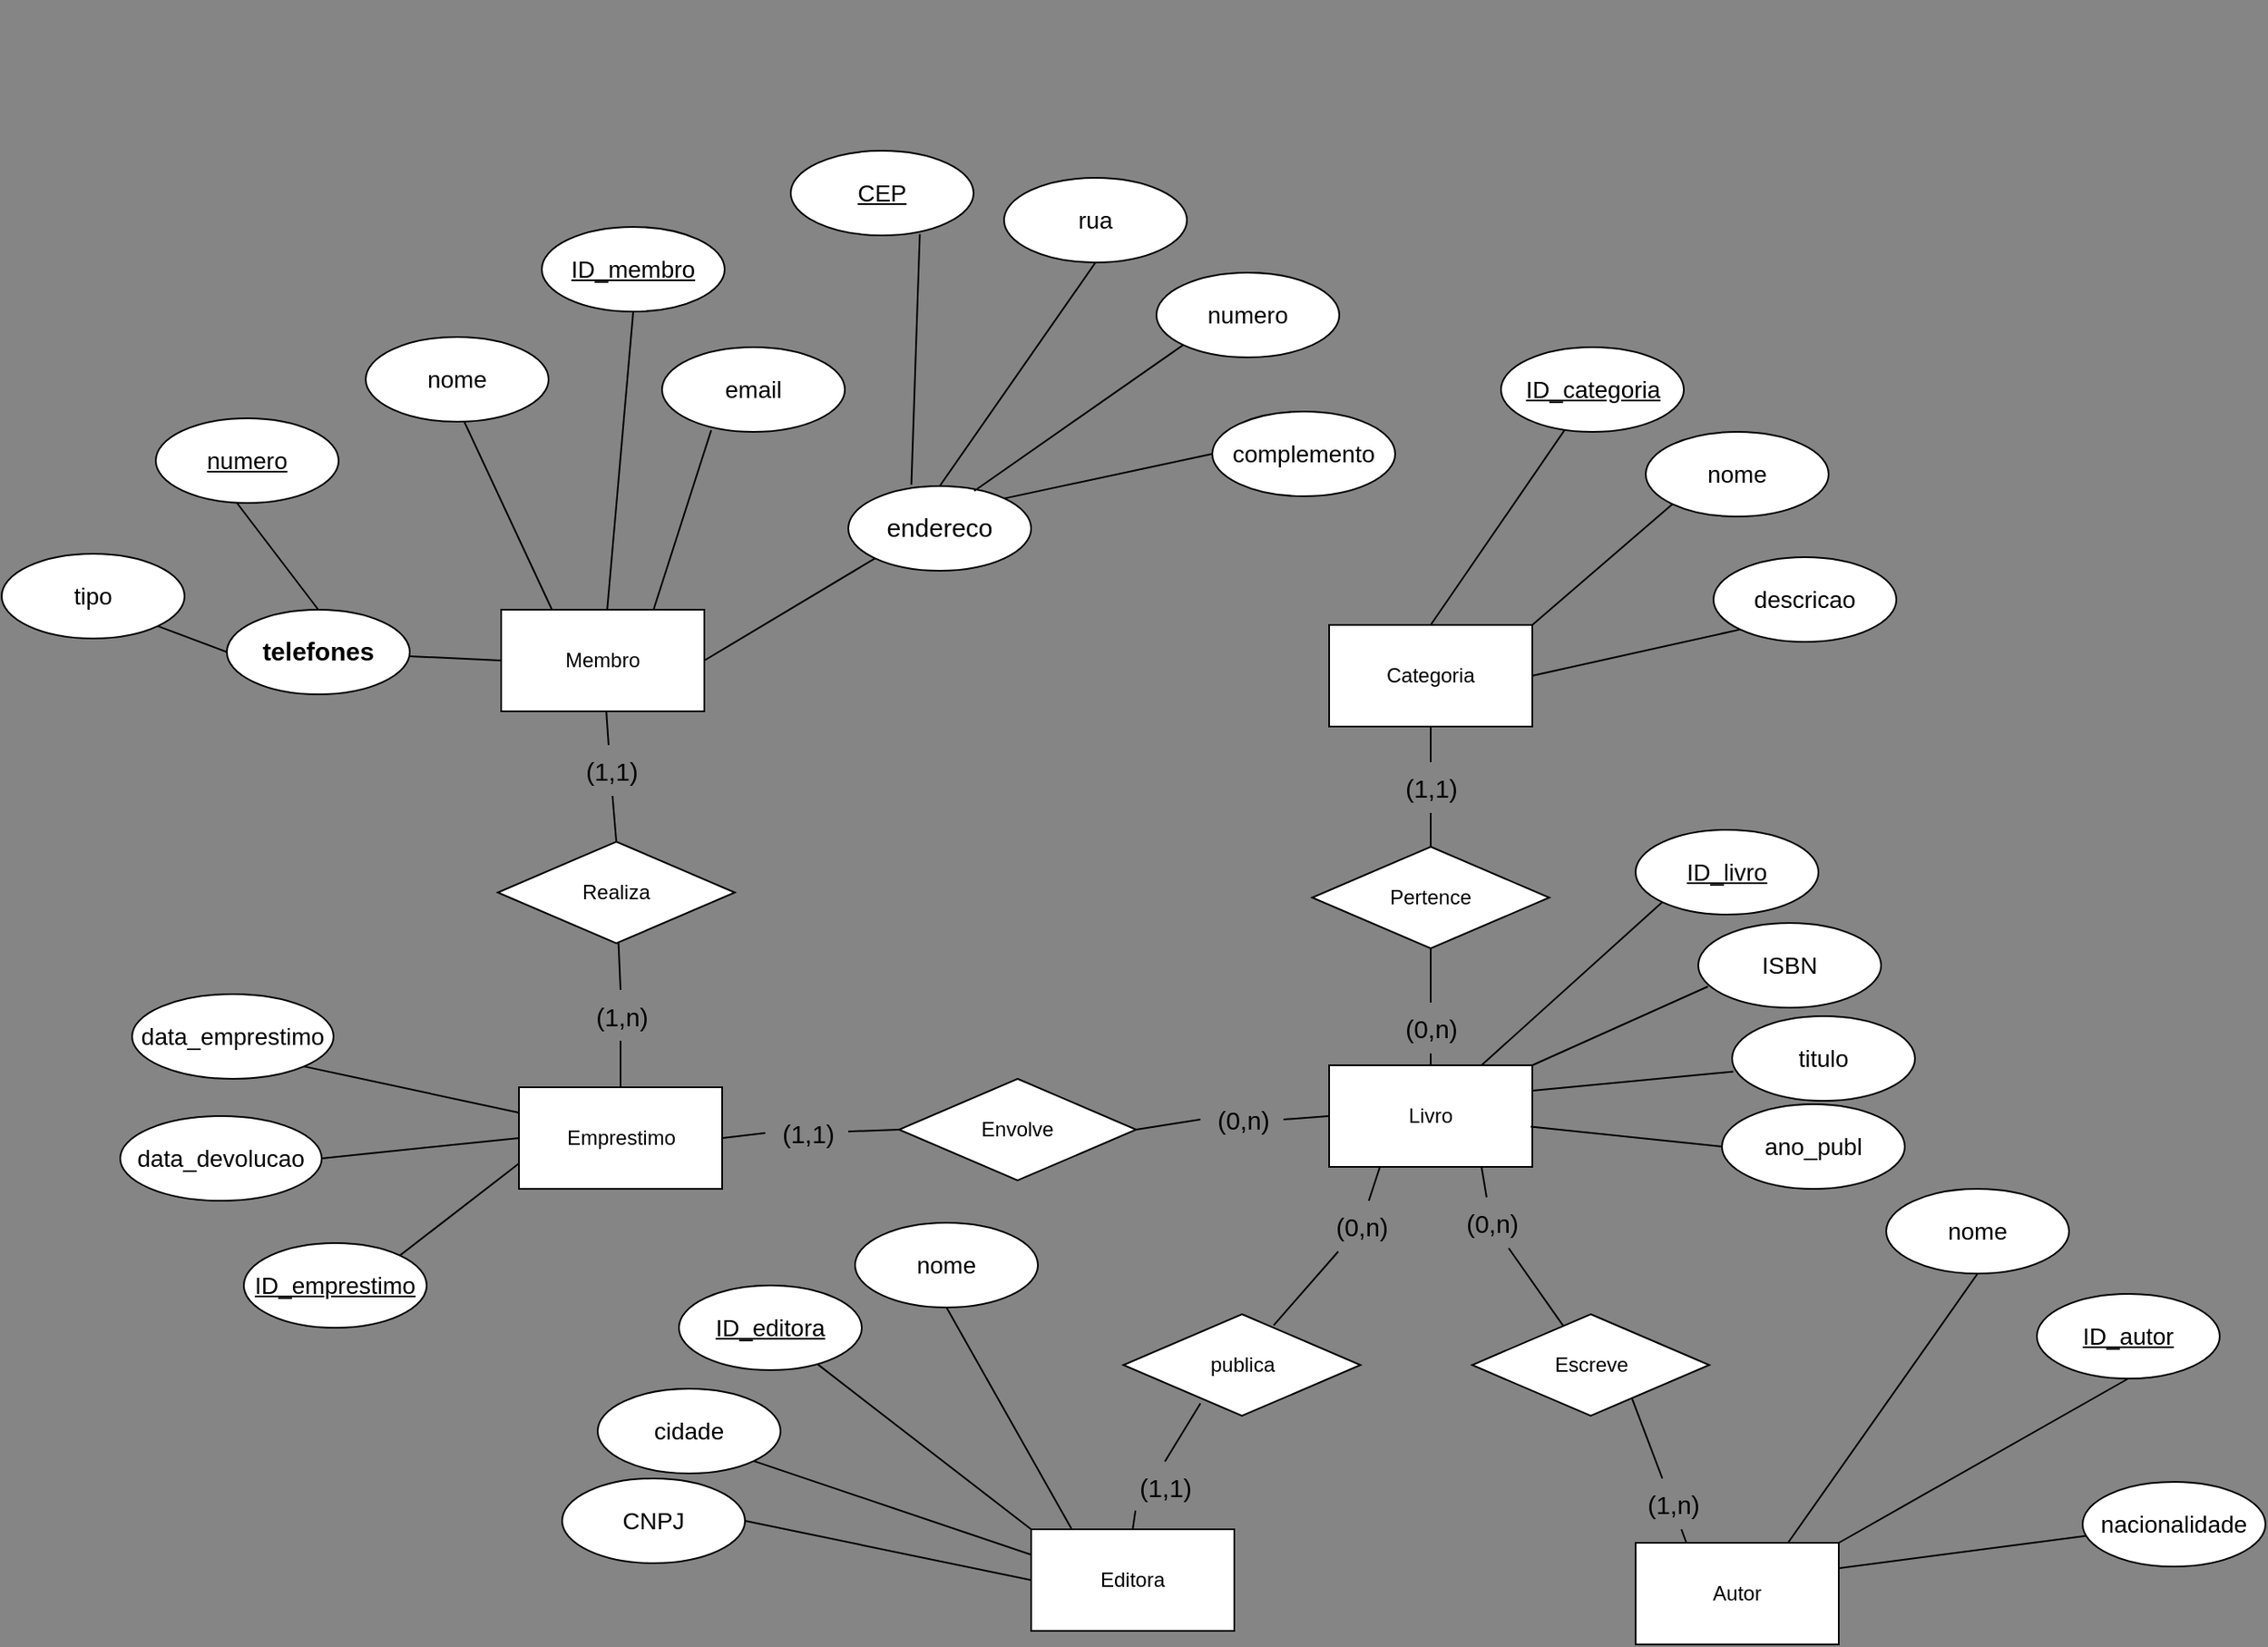 <mxfile>
    <diagram id="vdh6fKZCIgUcLzLLZjAk" name="Page-1">
        <mxGraphModel dx="2974" dy="1329" grid="0" gridSize="10" guides="1" tooltips="1" connect="1" arrows="1" fold="1" page="0" pageScale="1" pageWidth="850" pageHeight="1100" background="#858585" math="0" shadow="0">
            <root>
                <mxCell id="0"/>
                <mxCell id="1" parent="0"/>
                <mxCell id="2" value="Livro" style="rounded=0;whiteSpace=wrap;html=1;" parent="1" vertex="1">
                    <mxGeometry x="-158" y="298" width="120" height="60" as="geometry"/>
                </mxCell>
                <mxCell id="3" value="Autor" style="rounded=0;whiteSpace=wrap;html=1;" parent="1" vertex="1">
                    <mxGeometry x="23" y="580" width="120" height="60" as="geometry"/>
                </mxCell>
                <mxCell id="4" value="Emprestimo" style="rounded=0;whiteSpace=wrap;html=1;" parent="1" vertex="1">
                    <mxGeometry x="-636.5" y="311" width="120" height="60" as="geometry"/>
                </mxCell>
                <mxCell id="5" value="Membro" style="rounded=0;whiteSpace=wrap;html=1;" parent="1" vertex="1">
                    <mxGeometry x="-647" y="29" width="120" height="60" as="geometry"/>
                </mxCell>
                <mxCell id="6" value="Categoria" style="rounded=0;whiteSpace=wrap;html=1;" parent="1" vertex="1">
                    <mxGeometry x="-158" y="38" width="120" height="60" as="geometry"/>
                </mxCell>
                <mxCell id="7" value="Editora" style="rounded=0;whiteSpace=wrap;html=1;" parent="1" vertex="1">
                    <mxGeometry x="-334" y="572" width="120" height="60" as="geometry"/>
                </mxCell>
                <mxCell id="12" value="Escreve" style="rhombus;whiteSpace=wrap;html=1;" parent="1" vertex="1">
                    <mxGeometry x="-73.5" y="445" width="140" height="60" as="geometry"/>
                </mxCell>
                <mxCell id="18" value="" style="endArrow=none;html=1;startArrow=none;" parent="1" source="99" target="12" edge="1">
                    <mxGeometry width="50" height="50" relative="1" as="geometry">
                        <mxPoint x="140" y="80" as="sourcePoint"/>
                        <mxPoint x="190" y="30" as="targetPoint"/>
                    </mxGeometry>
                </mxCell>
                <mxCell id="22" value="" style="endArrow=none;html=1;entryX=0.25;entryY=0;entryDx=0;entryDy=0;startArrow=none;" parent="1" source="101" target="3" edge="1">
                    <mxGeometry width="50" height="50" relative="1" as="geometry">
                        <mxPoint x="330" y="90" as="sourcePoint"/>
                        <mxPoint x="380" y="40" as="targetPoint"/>
                    </mxGeometry>
                </mxCell>
                <mxCell id="23" value="publica" style="rhombus;whiteSpace=wrap;html=1;rotation=0;" parent="1" vertex="1">
                    <mxGeometry x="-279.5" y="445" width="140" height="60" as="geometry"/>
                </mxCell>
                <mxCell id="24" value="" style="endArrow=none;html=1;entryX=0.634;entryY=0.109;entryDx=0;entryDy=0;startArrow=none;entryPerimeter=0;" parent="1" source="105" target="23" edge="1">
                    <mxGeometry width="50" height="50" relative="1" as="geometry">
                        <mxPoint x="-133" y="400" as="sourcePoint"/>
                        <mxPoint x="200" y="50" as="targetPoint"/>
                        <Array as="points"/>
                    </mxGeometry>
                </mxCell>
                <mxCell id="25" value="" style="endArrow=none;html=1;entryX=0.325;entryY=0.877;entryDx=0;entryDy=0;exitX=0.5;exitY=0;exitDx=0;exitDy=0;startArrow=none;entryPerimeter=0;" parent="1" source="103" target="23" edge="1">
                    <mxGeometry width="50" height="50" relative="1" as="geometry">
                        <mxPoint x="250" y="260" as="sourcePoint"/>
                        <mxPoint x="300" y="210" as="targetPoint"/>
                    </mxGeometry>
                </mxCell>
                <mxCell id="26" value="Envolve" style="rhombus;whiteSpace=wrap;html=1;" parent="1" vertex="1">
                    <mxGeometry x="-412" y="306" width="140" height="60" as="geometry"/>
                </mxCell>
                <mxCell id="28" value="" style="endArrow=none;html=1;exitX=0;exitY=0.5;exitDx=0;exitDy=0;startArrow=none;entryX=1;entryY=0.5;entryDx=0;entryDy=0;" parent="1" source="82" edge="1" target="4">
                    <mxGeometry width="50" height="50" relative="1" as="geometry">
                        <mxPoint x="-310" y="320" as="sourcePoint"/>
                        <mxPoint x="-460" y="330" as="targetPoint"/>
                        <Array as="points"/>
                    </mxGeometry>
                </mxCell>
                <mxCell id="30" value="Pertence" style="rhombus;whiteSpace=wrap;html=1;rotation=0;" parent="1" vertex="1">
                    <mxGeometry x="-168" y="169" width="140" height="60" as="geometry"/>
                </mxCell>
                <mxCell id="32" value="" style="endArrow=none;html=1;exitX=0;exitY=0.5;exitDx=0;exitDy=0;entryX=1;entryY=0.5;entryDx=0;entryDy=0;startArrow=none;" parent="1" source="80" target="26" edge="1">
                    <mxGeometry width="50" height="50" relative="1" as="geometry">
                        <mxPoint x="490" y="410" as="sourcePoint"/>
                        <mxPoint x="540" y="360" as="targetPoint"/>
                    </mxGeometry>
                </mxCell>
                <mxCell id="35" value="" style="endArrow=none;html=1;exitX=0.5;exitY=0;exitDx=0;exitDy=0;entryX=0.5;entryY=1;entryDx=0;entryDy=0;startArrow=none;" parent="1" source="109" target="30" edge="1">
                    <mxGeometry width="50" height="50" relative="1" as="geometry">
                        <mxPoint x="490" y="410" as="sourcePoint"/>
                        <mxPoint x="540" y="360" as="targetPoint"/>
                    </mxGeometry>
                </mxCell>
                <mxCell id="36" value="" style="endArrow=none;html=1;exitX=0.5;exitY=0;exitDx=0;exitDy=0;entryX=0.5;entryY=1;entryDx=0;entryDy=0;startArrow=none;" parent="1" source="107" target="6" edge="1">
                    <mxGeometry width="50" height="50" relative="1" as="geometry">
                        <mxPoint x="490" y="410" as="sourcePoint"/>
                        <mxPoint x="540" y="360" as="targetPoint"/>
                    </mxGeometry>
                </mxCell>
                <mxCell id="37" value="Realiza" style="rhombus;whiteSpace=wrap;html=1;" parent="1" vertex="1">
                    <mxGeometry x="-649" y="166" width="140" height="60" as="geometry"/>
                </mxCell>
                <mxCell id="39" value="" style="endArrow=none;html=1;startArrow=none;entryX=0.5;entryY=0;entryDx=0;entryDy=0;" parent="1" source="73" target="37" edge="1">
                    <mxGeometry width="50" height="50" relative="1" as="geometry">
                        <mxPoint x="-520" y="100" as="sourcePoint"/>
                        <mxPoint x="-520" y="120.711" as="targetPoint"/>
                    </mxGeometry>
                </mxCell>
                <mxCell id="40" value="" style="endArrow=none;html=1;entryX=0.5;entryY=0;entryDx=0;entryDy=0;startArrow=none;" parent="1" source="75" target="4" edge="1">
                    <mxGeometry width="50" height="50" relative="1" as="geometry">
                        <mxPoint x="-520" y="230" as="sourcePoint"/>
                        <mxPoint x="-520" y="250.711" as="targetPoint"/>
                    </mxGeometry>
                </mxCell>
                <mxCell id="62" value="&lt;p style=&quot;line-height: 50%;&quot;&gt;&lt;br&gt;&lt;/p&gt;&lt;p style=&quot;line-height: 50%;&quot;&gt;&lt;br&gt;&lt;/p&gt;&lt;p style=&quot;line-height: 50%;&quot;&gt;&lt;br&gt;&lt;/p&gt;&lt;p style=&quot;line-height: 50%;&quot;&gt;&lt;br&gt;&lt;/p&gt;" style="text;html=1;align=left;verticalAlign=middle;resizable=0;points=[];autosize=1;strokeColor=none;fillColor=none;" parent="1" vertex="1">
                    <mxGeometry x="-533" y="-331" width="18" height="96" as="geometry"/>
                </mxCell>
                <mxCell id="74" value="" style="endArrow=none;html=1;" parent="1" source="5" target="73" edge="1">
                    <mxGeometry width="50" height="50" relative="1" as="geometry">
                        <mxPoint x="-520" y="50" as="sourcePoint"/>
                        <mxPoint x="-520" y="120.711" as="targetPoint"/>
                    </mxGeometry>
                </mxCell>
                <mxCell id="73" value="(1,1)" style="text;html=1;align=center;verticalAlign=middle;resizable=0;points=[];autosize=1;strokeColor=none;fillColor=none;fontSize=15;" parent="1" vertex="1">
                    <mxGeometry x="-607" y="109" width="49" height="30" as="geometry"/>
                </mxCell>
                <mxCell id="76" value="" style="endArrow=none;html=1;entryX=0.5;entryY=0;entryDx=0;entryDy=0;" parent="1" source="37" target="75" edge="1">
                    <mxGeometry width="50" height="50" relative="1" as="geometry">
                        <mxPoint x="-520" y="180" as="sourcePoint"/>
                        <mxPoint x="-520" y="300" as="targetPoint"/>
                    </mxGeometry>
                </mxCell>
                <mxCell id="75" value="(1,n)" style="text;html=1;align=center;verticalAlign=middle;resizable=0;points=[];autosize=1;strokeColor=none;fillColor=none;fontSize=15;" parent="1" vertex="1">
                    <mxGeometry x="-601" y="253.5" width="49" height="30" as="geometry"/>
                </mxCell>
                <mxCell id="81" value="" style="endArrow=none;html=1;exitX=0;exitY=0.5;exitDx=0;exitDy=0;entryX=1;entryY=0.5;entryDx=0;entryDy=0;" parent="1" source="2" target="80" edge="1">
                    <mxGeometry width="50" height="50" relative="1" as="geometry">
                        <mxPoint x="-154" y="330" as="sourcePoint"/>
                        <mxPoint x="-242" y="330" as="targetPoint"/>
                    </mxGeometry>
                </mxCell>
                <mxCell id="80" value="(0,n)" style="text;html=1;align=center;verticalAlign=middle;resizable=0;points=[];autosize=1;strokeColor=none;fillColor=none;fontSize=15;" parent="1" vertex="1">
                    <mxGeometry x="-234" y="315" width="49" height="30" as="geometry"/>
                </mxCell>
                <mxCell id="83" value="" style="endArrow=none;html=1;exitX=0;exitY=0.5;exitDx=0;exitDy=0;" parent="1" source="26" target="82" edge="1">
                    <mxGeometry width="50" height="50" relative="1" as="geometry">
                        <mxPoint x="-382" y="330" as="sourcePoint"/>
                        <mxPoint x="-460" y="330" as="targetPoint"/>
                        <Array as="points"/>
                    </mxGeometry>
                </mxCell>
                <mxCell id="82" value="(1,1)" style="text;html=1;align=center;verticalAlign=middle;resizable=0;points=[];autosize=1;strokeColor=none;fillColor=none;fontSize=15;" parent="1" vertex="1">
                    <mxGeometry x="-491" y="323" width="49" height="30" as="geometry"/>
                </mxCell>
                <mxCell id="100" value="" style="endArrow=none;html=1;exitX=0.75;exitY=1;exitDx=0;exitDy=0;" parent="1" source="2" target="99" edge="1">
                    <mxGeometry width="50" height="50" relative="1" as="geometry">
                        <mxPoint x="-34" y="330" as="sourcePoint"/>
                        <mxPoint x="51" y="330" as="targetPoint"/>
                    </mxGeometry>
                </mxCell>
                <mxCell id="99" value="(0,n)" style="text;html=1;align=center;verticalAlign=middle;resizable=0;points=[];autosize=1;strokeColor=none;fillColor=none;fontSize=15;" parent="1" vertex="1">
                    <mxGeometry x="-87" y="376" width="49" height="30" as="geometry"/>
                </mxCell>
                <mxCell id="102" value="" style="endArrow=none;html=1;exitX=0.675;exitY=0.834;exitDx=0;exitDy=0;exitPerimeter=0;" parent="1" source="12" target="101" edge="1">
                    <mxGeometry width="50" height="50" relative="1" as="geometry">
                        <mxPoint x="187" y="328" as="sourcePoint"/>
                        <mxPoint x="276" y="330" as="targetPoint"/>
                    </mxGeometry>
                </mxCell>
                <mxCell id="101" value="(1,n)" style="text;html=1;align=center;verticalAlign=middle;resizable=0;points=[];autosize=1;strokeColor=none;fillColor=none;fontSize=15;" parent="1" vertex="1">
                    <mxGeometry x="20" y="542" width="49" height="30" as="geometry"/>
                </mxCell>
                <mxCell id="104" value="" style="endArrow=none;html=1;entryX=0.145;entryY=0.966;entryDx=0;entryDy=0;exitX=0.5;exitY=0;exitDx=0;exitDy=0;entryPerimeter=0;" parent="1" source="7" target="103" edge="1">
                    <mxGeometry width="50" height="50" relative="1" as="geometry">
                        <mxPoint x="-98" y="559" as="sourcePoint"/>
                        <mxPoint x="-98" y="482" as="targetPoint"/>
                    </mxGeometry>
                </mxCell>
                <mxCell id="103" value="(1,1)" style="text;html=1;align=center;verticalAlign=middle;resizable=0;points=[];autosize=1;strokeColor=none;fillColor=none;fontSize=15;" parent="1" vertex="1">
                    <mxGeometry x="-279.5" y="532" width="49" height="30" as="geometry"/>
                </mxCell>
                <mxCell id="106" value="" style="endArrow=none;html=1;exitX=0.25;exitY=1;exitDx=0;exitDy=0;" parent="1" source="2" target="105" edge="1">
                    <mxGeometry width="50" height="50" relative="1" as="geometry">
                        <mxPoint x="-98" y="358" as="sourcePoint"/>
                        <mxPoint x="-98" y="422" as="targetPoint"/>
                        <Array as="points"/>
                    </mxGeometry>
                </mxCell>
                <mxCell id="105" value="(0,n)" style="text;html=1;align=center;verticalAlign=middle;resizable=0;points=[];autosize=1;strokeColor=none;fillColor=none;fontSize=15;" parent="1" vertex="1">
                    <mxGeometry x="-164" y="378" width="49" height="30" as="geometry"/>
                </mxCell>
                <mxCell id="108" value="" style="endArrow=none;html=1;exitX=0.5;exitY=0;exitDx=0;exitDy=0;entryX=0.5;entryY=1;entryDx=0;entryDy=0;" parent="1" source="30" target="107" edge="1">
                    <mxGeometry width="50" height="50" relative="1" as="geometry">
                        <mxPoint x="-98" y="169" as="sourcePoint"/>
                        <mxPoint x="-98" y="98" as="targetPoint"/>
                    </mxGeometry>
                </mxCell>
                <mxCell id="107" value="(1,1)" style="text;html=1;align=center;verticalAlign=middle;resizable=0;points=[];autosize=1;strokeColor=none;fillColor=none;fontSize=15;" parent="1" vertex="1">
                    <mxGeometry x="-122.5" y="119" width="49" height="30" as="geometry"/>
                </mxCell>
                <mxCell id="110" value="" style="endArrow=none;html=1;exitX=0.5;exitY=0;exitDx=0;exitDy=0;entryX=0.5;entryY=1;entryDx=0;entryDy=0;" parent="1" source="2" target="109" edge="1">
                    <mxGeometry width="50" height="50" relative="1" as="geometry">
                        <mxPoint x="-98" y="298" as="sourcePoint"/>
                        <mxPoint x="-98" y="229" as="targetPoint"/>
                    </mxGeometry>
                </mxCell>
                <mxCell id="109" value="(0,n)" style="text;html=1;align=center;verticalAlign=middle;resizable=0;points=[];autosize=1;strokeColor=none;fillColor=none;fontSize=15;" parent="1" vertex="1">
                    <mxGeometry x="-122.5" y="261" width="49" height="30" as="geometry"/>
                </mxCell>
                <mxCell id="111" value="&lt;p style=&quot;text-align: left; line-height: 6px;&quot;&gt;&lt;u style=&quot;font-size: 14px;&quot;&gt;ID_membro&lt;/u&gt;&lt;/p&gt;" style="ellipse;whiteSpace=wrap;html=1;" vertex="1" parent="1">
                    <mxGeometry x="-623" y="-197" width="108" height="50" as="geometry"/>
                </mxCell>
                <mxCell id="113" value="" style="endArrow=none;html=1;entryX=0.5;entryY=1;entryDx=0;entryDy=0;" edge="1" parent="1" source="5" target="111">
                    <mxGeometry width="50" height="50" relative="1" as="geometry">
                        <mxPoint x="-520" y="-7.711" as="sourcePoint"/>
                        <mxPoint x="-522" y="-146" as="targetPoint"/>
                    </mxGeometry>
                </mxCell>
                <mxCell id="114" value="" style="endArrow=none;html=1;exitX=0.25;exitY=0;exitDx=0;exitDy=0;" edge="1" parent="1" source="5">
                    <mxGeometry width="50" height="50" relative="1" as="geometry">
                        <mxPoint x="-551" y="59" as="sourcePoint"/>
                        <mxPoint x="-673" y="-91" as="targetPoint"/>
                    </mxGeometry>
                </mxCell>
                <mxCell id="115" value="&lt;p style=&quot;text-align: left; line-height: 6px;&quot;&gt;&lt;span style=&quot;font-size: 14px;&quot;&gt;nome&lt;/span&gt;&lt;br&gt;&lt;/p&gt;" style="ellipse;whiteSpace=wrap;html=1;" vertex="1" parent="1">
                    <mxGeometry x="-727" y="-132" width="108" height="50" as="geometry"/>
                </mxCell>
                <mxCell id="116" value="&lt;p style=&quot;text-align: left; line-height: 6px;&quot;&gt;&lt;span style=&quot;font-size: 14px;&quot;&gt;email&lt;/span&gt;&lt;br&gt;&lt;/p&gt;" style="ellipse;whiteSpace=wrap;html=1;" vertex="1" parent="1">
                    <mxGeometry x="-552" y="-126" width="108" height="50" as="geometry"/>
                </mxCell>
                <mxCell id="117" value="" style="endArrow=none;html=1;exitX=0.75;exitY=0;exitDx=0;exitDy=0;entryX=0.269;entryY=0.98;entryDx=0;entryDy=0;entryPerimeter=0;" edge="1" parent="1" source="5" target="116">
                    <mxGeometry width="50" height="50" relative="1" as="geometry">
                        <mxPoint x="-488" y="-11" as="sourcePoint"/>
                        <mxPoint x="-501" y="-47" as="targetPoint"/>
                    </mxGeometry>
                </mxCell>
                <mxCell id="118" value="" style="endArrow=none;html=1;entryX=0;entryY=1;entryDx=0;entryDy=0;exitX=1;exitY=0.5;exitDx=0;exitDy=0;" edge="1" parent="1" source="5" target="119">
                    <mxGeometry width="50" height="50" relative="1" as="geometry">
                        <mxPoint x="-460" y="34" as="sourcePoint"/>
                        <mxPoint x="-340" y="-43" as="targetPoint"/>
                    </mxGeometry>
                </mxCell>
                <mxCell id="119" value="&lt;p style=&quot;text-align: left; line-height: 6px;&quot;&gt;&lt;span style=&quot;background-color: initial;&quot;&gt;&lt;font style=&quot;font-size: 15px;&quot;&gt;endereco&lt;/font&gt;&lt;/span&gt;&lt;br&gt;&lt;/p&gt;" style="ellipse;whiteSpace=wrap;html=1;" vertex="1" parent="1">
                    <mxGeometry x="-442" y="-44" width="108" height="50" as="geometry"/>
                </mxCell>
                <mxCell id="120" value="" style="endArrow=none;html=1;entryX=0;entryY=0.5;entryDx=0;entryDy=0;" edge="1" parent="1" source="121" target="5">
                    <mxGeometry width="50" height="50" relative="1" as="geometry">
                        <mxPoint x="-735" y="71" as="sourcePoint"/>
                        <mxPoint x="-685" y="21" as="targetPoint"/>
                    </mxGeometry>
                </mxCell>
                <mxCell id="121" value="&lt;p style=&quot;text-align: left; line-height: 6px;&quot;&gt;&lt;b style=&quot;background-color: initial;&quot;&gt;&lt;font style=&quot;font-size: 15px;&quot;&gt;telefones&lt;/font&gt;&lt;/b&gt;&lt;br&gt;&lt;/p&gt;" style="ellipse;whiteSpace=wrap;html=1;" vertex="1" parent="1">
                    <mxGeometry x="-809" y="29" width="108" height="50" as="geometry"/>
                </mxCell>
                <mxCell id="123" value="" style="endArrow=none;html=1;exitX=0.345;exitY=-0.015;exitDx=0;exitDy=0;entryX=0.706;entryY=0.985;entryDx=0;entryDy=0;entryPerimeter=0;exitPerimeter=0;" edge="1" parent="1" source="119" target="124">
                    <mxGeometry width="50" height="50" relative="1" as="geometry">
                        <mxPoint x="-308" y="18" as="sourcePoint"/>
                        <mxPoint x="-391" y="-109" as="targetPoint"/>
                    </mxGeometry>
                </mxCell>
                <mxCell id="124" value="&lt;p style=&quot;text-align: left; line-height: 6px;&quot;&gt;&lt;u style=&quot;font-size: 14px;&quot;&gt;CEP&lt;/u&gt;&lt;/p&gt;" style="ellipse;whiteSpace=wrap;html=1;" vertex="1" parent="1">
                    <mxGeometry x="-476" y="-242" width="108" height="50" as="geometry"/>
                </mxCell>
                <mxCell id="125" value="" style="endArrow=none;html=1;entryX=0.5;entryY=1;entryDx=0;entryDy=0;exitX=0.5;exitY=0;exitDx=0;exitDy=0;" edge="1" parent="1" source="119" target="126">
                    <mxGeometry width="50" height="50" relative="1" as="geometry">
                        <mxPoint x="-299" y="-47" as="sourcePoint"/>
                        <mxPoint x="-297" y="-111" as="targetPoint"/>
                    </mxGeometry>
                </mxCell>
                <mxCell id="126" value="&lt;p style=&quot;text-align: left; line-height: 6px;&quot;&gt;&lt;span style=&quot;font-size: 14px;&quot;&gt;rua&lt;/span&gt;&lt;/p&gt;" style="ellipse;whiteSpace=wrap;html=1;" vertex="1" parent="1">
                    <mxGeometry x="-350" y="-226" width="108" height="50" as="geometry"/>
                </mxCell>
                <mxCell id="127" value="" style="endArrow=none;html=1;exitX=0.689;exitY=0.057;exitDx=0;exitDy=0;exitPerimeter=0;entryX=0;entryY=1;entryDx=0;entryDy=0;" edge="1" parent="1" source="119" target="128">
                    <mxGeometry width="50" height="50" relative="1" as="geometry">
                        <mxPoint x="-248" y="-11" as="sourcePoint"/>
                        <mxPoint x="-209" y="-85" as="targetPoint"/>
                    </mxGeometry>
                </mxCell>
                <mxCell id="128" value="&lt;p style=&quot;text-align: left; line-height: 6px;&quot;&gt;&lt;span style=&quot;font-size: 14px;&quot;&gt;numero&lt;/span&gt;&lt;/p&gt;" style="ellipse;whiteSpace=wrap;html=1;" vertex="1" parent="1">
                    <mxGeometry x="-260" y="-170" width="108" height="50" as="geometry"/>
                </mxCell>
                <mxCell id="129" value="" style="endArrow=none;html=1;exitX=1;exitY=0;exitDx=0;exitDy=0;entryX=0;entryY=0.5;entryDx=0;entryDy=0;" edge="1" parent="1" source="119" target="130">
                    <mxGeometry width="50" height="50" relative="1" as="geometry">
                        <mxPoint x="-239" y="7" as="sourcePoint"/>
                        <mxPoint x="-207" y="-22" as="targetPoint"/>
                    </mxGeometry>
                </mxCell>
                <mxCell id="130" value="&lt;p style=&quot;text-align: left; line-height: 6px;&quot;&gt;&lt;span style=&quot;font-size: 14px;&quot;&gt;complemento&lt;/span&gt;&lt;/p&gt;" style="ellipse;whiteSpace=wrap;html=1;" vertex="1" parent="1">
                    <mxGeometry x="-227" y="-88" width="108" height="50" as="geometry"/>
                </mxCell>
                <mxCell id="131" value="" style="endArrow=none;html=1;exitX=0.5;exitY=0;exitDx=0;exitDy=0;entryX=0.444;entryY=1;entryDx=0;entryDy=0;entryPerimeter=0;" edge="1" parent="1" source="121" target="132">
                    <mxGeometry width="50" height="50" relative="1" as="geometry">
                        <mxPoint x="-747" y="14" as="sourcePoint"/>
                        <mxPoint x="-717" y="-39" as="targetPoint"/>
                    </mxGeometry>
                </mxCell>
                <mxCell id="132" value="&lt;p style=&quot;text-align: left; line-height: 6px;&quot;&gt;&lt;span style=&quot;font-size: 14px;&quot;&gt;&lt;u&gt;numero&lt;/u&gt;&lt;/span&gt;&lt;br&gt;&lt;/p&gt;" style="ellipse;whiteSpace=wrap;html=1;" vertex="1" parent="1">
                    <mxGeometry x="-851" y="-84" width="108" height="50" as="geometry"/>
                </mxCell>
                <mxCell id="133" value="" style="endArrow=none;html=1;entryX=0;entryY=0.5;entryDx=0;entryDy=0;exitX=1;exitY=1;exitDx=0;exitDy=0;" edge="1" parent="1" source="134" target="121">
                    <mxGeometry width="50" height="50" relative="1" as="geometry">
                        <mxPoint x="-815" y="71" as="sourcePoint"/>
                        <mxPoint x="-765" y="21" as="targetPoint"/>
                    </mxGeometry>
                </mxCell>
                <mxCell id="134" value="&lt;p style=&quot;text-align: left; line-height: 6px;&quot;&gt;&lt;span style=&quot;font-size: 14px;&quot;&gt;tipo&lt;/span&gt;&lt;br&gt;&lt;/p&gt;" style="ellipse;whiteSpace=wrap;html=1;" vertex="1" parent="1">
                    <mxGeometry x="-942" y="-4" width="108" height="50" as="geometry"/>
                </mxCell>
                <mxCell id="135" value="" style="endArrow=none;html=1;exitX=0.5;exitY=0;exitDx=0;exitDy=0;" edge="1" parent="1" source="6" target="137">
                    <mxGeometry width="50" height="50" relative="1" as="geometry">
                        <mxPoint x="-50" y="8" as="sourcePoint"/>
                        <mxPoint y="-42" as="targetPoint"/>
                    </mxGeometry>
                </mxCell>
                <mxCell id="136" value="" style="endArrow=none;html=1;exitX=1;exitY=0;exitDx=0;exitDy=0;entryX=0;entryY=1;entryDx=0;entryDy=0;" edge="1" parent="1" source="6" target="138">
                    <mxGeometry width="50" height="50" relative="1" as="geometry">
                        <mxPoint x="28" y="72" as="sourcePoint"/>
                        <mxPoint x="78" y="22" as="targetPoint"/>
                    </mxGeometry>
                </mxCell>
                <mxCell id="137" value="&lt;p style=&quot;text-align: left; line-height: 6px;&quot;&gt;&lt;span style=&quot;font-size: 14px;&quot;&gt;&lt;u&gt;ID_categoria&lt;/u&gt;&lt;/span&gt;&lt;/p&gt;" style="ellipse;whiteSpace=wrap;html=1;" vertex="1" parent="1">
                    <mxGeometry x="-56.5" y="-126" width="108" height="50" as="geometry"/>
                </mxCell>
                <mxCell id="138" value="&lt;p style=&quot;text-align: left; line-height: 6px;&quot;&gt;&lt;span style=&quot;font-size: 14px;&quot;&gt;nome&lt;/span&gt;&lt;/p&gt;" style="ellipse;whiteSpace=wrap;html=1;" vertex="1" parent="1">
                    <mxGeometry x="29" y="-76" width="108" height="50" as="geometry"/>
                </mxCell>
                <mxCell id="139" value="" style="endArrow=none;html=1;exitX=1;exitY=0.5;exitDx=0;exitDy=0;entryX=0;entryY=1;entryDx=0;entryDy=0;" edge="1" parent="1" source="6" target="140">
                    <mxGeometry width="50" height="50" relative="1" as="geometry">
                        <mxPoint x="-14" y="77" as="sourcePoint"/>
                        <mxPoint x="58" y="39" as="targetPoint"/>
                    </mxGeometry>
                </mxCell>
                <mxCell id="140" value="&lt;p style=&quot;text-align: left; line-height: 6px;&quot;&gt;&lt;span style=&quot;font-size: 14px;&quot;&gt;descricao&lt;/span&gt;&lt;/p&gt;" style="ellipse;whiteSpace=wrap;html=1;" vertex="1" parent="1">
                    <mxGeometry x="69" y="-2" width="108" height="50" as="geometry"/>
                </mxCell>
                <mxCell id="141" value="" style="endArrow=none;html=1;exitX=0.75;exitY=0;exitDx=0;exitDy=0;entryX=0.5;entryY=1;entryDx=0;entryDy=0;" edge="1" parent="1" source="3" target="144">
                    <mxGeometry width="50" height="50" relative="1" as="geometry">
                        <mxPoint x="304" y="276" as="sourcePoint"/>
                        <mxPoint x="280" y="200" as="targetPoint"/>
                    </mxGeometry>
                </mxCell>
                <mxCell id="142" value="" style="endArrow=none;html=1;exitX=1;exitY=0;exitDx=0;exitDy=0;entryX=0.5;entryY=1;entryDx=0;entryDy=0;" edge="1" parent="1" source="3" target="145">
                    <mxGeometry width="50" height="50" relative="1" as="geometry">
                        <mxPoint x="352" y="291" as="sourcePoint"/>
                        <mxPoint x="342" y="156" as="targetPoint"/>
                    </mxGeometry>
                </mxCell>
                <mxCell id="143" value="" style="endArrow=none;html=1;exitX=1;exitY=0.25;exitDx=0;exitDy=0;" edge="1" parent="1" source="3" target="146">
                    <mxGeometry width="50" height="50" relative="1" as="geometry">
                        <mxPoint x="373" y="291" as="sourcePoint"/>
                        <mxPoint x="405" y="226" as="targetPoint"/>
                    </mxGeometry>
                </mxCell>
                <mxCell id="144" value="&lt;p style=&quot;text-align: left; line-height: 6px;&quot;&gt;&lt;span style=&quot;font-size: 14px;&quot;&gt;nome&lt;/span&gt;&lt;/p&gt;" style="ellipse;whiteSpace=wrap;html=1;" vertex="1" parent="1">
                    <mxGeometry x="171" y="371" width="108" height="50" as="geometry"/>
                </mxCell>
                <mxCell id="145" value="&lt;p style=&quot;text-align: left; line-height: 6px;&quot;&gt;&lt;span style=&quot;font-size: 14px;&quot;&gt;&lt;u&gt;ID_autor&lt;/u&gt;&lt;/span&gt;&lt;/p&gt;" style="ellipse;whiteSpace=wrap;html=1;" vertex="1" parent="1">
                    <mxGeometry x="260" y="433" width="108" height="50" as="geometry"/>
                </mxCell>
                <mxCell id="146" value="&lt;p style=&quot;text-align: left; line-height: 6px;&quot;&gt;&lt;span style=&quot;font-size: 14px;&quot;&gt;nacionalidade&lt;/span&gt;&lt;/p&gt;" style="ellipse;whiteSpace=wrap;html=1;" vertex="1" parent="1">
                    <mxGeometry x="287" y="544" width="108" height="50" as="geometry"/>
                </mxCell>
                <mxCell id="154" value="" style="endArrow=none;html=1;exitX=0.2;exitY=0;exitDx=0;exitDy=0;exitPerimeter=0;entryX=0.5;entryY=1;entryDx=0;entryDy=0;" edge="1" parent="1" source="7" target="157">
                    <mxGeometry width="50" height="50" relative="1" as="geometry">
                        <mxPoint x="-428" y="545" as="sourcePoint"/>
                        <mxPoint x="-375" y="457" as="targetPoint"/>
                    </mxGeometry>
                </mxCell>
                <mxCell id="155" value="" style="endArrow=none;html=1;exitX=0;exitY=0;exitDx=0;exitDy=0;" edge="1" parent="1" source="7" target="158">
                    <mxGeometry width="50" height="50" relative="1" as="geometry">
                        <mxPoint x="-491" y="554" as="sourcePoint"/>
                        <mxPoint x="-438" y="482" as="targetPoint"/>
                    </mxGeometry>
                </mxCell>
                <mxCell id="156" value="" style="endArrow=none;html=1;exitX=0;exitY=0.25;exitDx=0;exitDy=0;entryX=1;entryY=1;entryDx=0;entryDy=0;" edge="1" parent="1" source="7" target="159">
                    <mxGeometry width="50" height="50" relative="1" as="geometry">
                        <mxPoint x="-514" y="582" as="sourcePoint"/>
                        <mxPoint x="-464" y="532" as="targetPoint"/>
                    </mxGeometry>
                </mxCell>
                <mxCell id="157" value="&lt;p style=&quot;text-align: left; line-height: 6px;&quot;&gt;&lt;span style=&quot;font-size: 14px;&quot;&gt;nome&lt;/span&gt;&lt;/p&gt;" style="ellipse;whiteSpace=wrap;html=1;" vertex="1" parent="1">
                    <mxGeometry x="-438" y="391" width="108" height="50" as="geometry"/>
                </mxCell>
                <mxCell id="158" value="&lt;p style=&quot;text-align: left; line-height: 6px;&quot;&gt;&lt;span style=&quot;font-size: 14px;&quot;&gt;&lt;u&gt;ID_editora&lt;/u&gt;&lt;/span&gt;&lt;/p&gt;" style="ellipse;whiteSpace=wrap;html=1;" vertex="1" parent="1">
                    <mxGeometry x="-542" y="428" width="108" height="50" as="geometry"/>
                </mxCell>
                <mxCell id="159" value="&lt;p style=&quot;text-align: left; line-height: 6px;&quot;&gt;&lt;span style=&quot;font-size: 14px;&quot;&gt;cidade&lt;/span&gt;&lt;/p&gt;" style="ellipse;whiteSpace=wrap;html=1;" vertex="1" parent="1">
                    <mxGeometry x="-590" y="489" width="108" height="50" as="geometry"/>
                </mxCell>
                <mxCell id="160" value="&lt;p style=&quot;text-align: left; line-height: 6px;&quot;&gt;&lt;span style=&quot;font-size: 14px;&quot;&gt;CNPJ&lt;/span&gt;&lt;/p&gt;" style="ellipse;whiteSpace=wrap;html=1;" vertex="1" parent="1">
                    <mxGeometry x="-611" y="542" width="108" height="50" as="geometry"/>
                </mxCell>
                <mxCell id="161" value="" style="endArrow=none;html=1;exitX=1;exitY=0.5;exitDx=0;exitDy=0;entryX=0;entryY=0.5;entryDx=0;entryDy=0;" edge="1" parent="1" source="160" target="7">
                    <mxGeometry width="50" height="50" relative="1" as="geometry">
                        <mxPoint x="-432" y="631" as="sourcePoint"/>
                        <mxPoint x="-382" y="581" as="targetPoint"/>
                    </mxGeometry>
                </mxCell>
                <mxCell id="162" value="" style="endArrow=none;html=1;exitX=0.75;exitY=0;exitDx=0;exitDy=0;entryX=0;entryY=1;entryDx=0;entryDy=0;" edge="1" parent="1" source="2" target="163">
                    <mxGeometry width="50" height="50" relative="1" as="geometry">
                        <mxPoint x="26" y="266" as="sourcePoint"/>
                        <mxPoint x="76" y="216" as="targetPoint"/>
                    </mxGeometry>
                </mxCell>
                <mxCell id="163" value="&lt;p style=&quot;text-align: left; line-height: 6px;&quot;&gt;&lt;span style=&quot;font-size: 14px;&quot;&gt;&lt;u style=&quot;&quot;&gt;ID_livro&lt;/u&gt;&lt;/span&gt;&lt;/p&gt;" style="ellipse;whiteSpace=wrap;html=1;" vertex="1" parent="1">
                    <mxGeometry x="23" y="159" width="108" height="50" as="geometry"/>
                </mxCell>
                <mxCell id="164" value="" style="endArrow=none;html=1;exitX=1;exitY=0;exitDx=0;exitDy=0;entryX=0.053;entryY=0.75;entryDx=0;entryDy=0;entryPerimeter=0;" edge="1" parent="1" source="2" target="165">
                    <mxGeometry width="50" height="50" relative="1" as="geometry">
                        <mxPoint x="8" y="319" as="sourcePoint"/>
                        <mxPoint x="58" y="252" as="targetPoint"/>
                    </mxGeometry>
                </mxCell>
                <mxCell id="165" value="&lt;p style=&quot;text-align: left; line-height: 6px;&quot;&gt;&lt;span style=&quot;font-size: 14px;&quot;&gt;ISBN&lt;/span&gt;&lt;/p&gt;" style="ellipse;whiteSpace=wrap;html=1;" vertex="1" parent="1">
                    <mxGeometry x="60" y="214" width="108" height="50" as="geometry"/>
                </mxCell>
                <mxCell id="167" value="" style="endArrow=none;html=1;exitX=1;exitY=0.25;exitDx=0;exitDy=0;entryX=0.007;entryY=0.655;entryDx=0;entryDy=0;entryPerimeter=0;" edge="1" parent="1" source="2" target="169">
                    <mxGeometry width="50" height="50" relative="1" as="geometry">
                        <mxPoint x="-4" y="357" as="sourcePoint"/>
                        <mxPoint x="65" y="297" as="targetPoint"/>
                    </mxGeometry>
                </mxCell>
                <mxCell id="168" value="" style="endArrow=none;html=1;exitX=0.992;exitY=0.605;exitDx=0;exitDy=0;exitPerimeter=0;entryX=0;entryY=0.5;entryDx=0;entryDy=0;" edge="1" parent="1" source="2" target="170">
                    <mxGeometry width="50" height="50" relative="1" as="geometry">
                        <mxPoint x="-28" y="336" as="sourcePoint"/>
                        <mxPoint x="70" y="350" as="targetPoint"/>
                    </mxGeometry>
                </mxCell>
                <mxCell id="169" value="&lt;p style=&quot;text-align: left; line-height: 6px;&quot;&gt;&lt;span style=&quot;font-size: 14px;&quot;&gt;titulo&lt;/span&gt;&lt;/p&gt;" style="ellipse;whiteSpace=wrap;html=1;" vertex="1" parent="1">
                    <mxGeometry x="80" y="269" width="108" height="50" as="geometry"/>
                </mxCell>
                <mxCell id="170" value="&lt;p style=&quot;text-align: left; line-height: 6px;&quot;&gt;&lt;span style=&quot;font-size: 14px;&quot;&gt;ano_publ&lt;/span&gt;&lt;/p&gt;" style="ellipse;whiteSpace=wrap;html=1;" vertex="1" parent="1">
                    <mxGeometry x="74" y="321" width="108" height="50" as="geometry"/>
                </mxCell>
                <mxCell id="171" value="" style="endArrow=none;html=1;entryX=0;entryY=0.25;entryDx=0;entryDy=0;exitX=1;exitY=1;exitDx=0;exitDy=0;" edge="1" parent="1" source="172" target="4">
                    <mxGeometry width="50" height="50" relative="1" as="geometry">
                        <mxPoint x="-773" y="288" as="sourcePoint"/>
                        <mxPoint x="-748" y="289" as="targetPoint"/>
                    </mxGeometry>
                </mxCell>
                <mxCell id="172" value="&lt;p style=&quot;text-align: left; line-height: 6px;&quot;&gt;&lt;span style=&quot;font-size: 14px;&quot;&gt;data_emprestimo&lt;/span&gt;&lt;br&gt;&lt;/p&gt;" style="ellipse;whiteSpace=wrap;html=1;" vertex="1" parent="1">
                    <mxGeometry x="-865" y="256" width="119" height="50" as="geometry"/>
                </mxCell>
                <mxCell id="173" value="&lt;p style=&quot;text-align: left; line-height: 6px;&quot;&gt;&lt;span style=&quot;font-size: 14px;&quot;&gt;data_devolucao&lt;/span&gt;&lt;br&gt;&lt;/p&gt;" style="ellipse;whiteSpace=wrap;html=1;" vertex="1" parent="1">
                    <mxGeometry x="-872" y="328" width="119" height="50" as="geometry"/>
                </mxCell>
                <mxCell id="174" value="" style="endArrow=none;html=1;exitX=1;exitY=0.5;exitDx=0;exitDy=0;entryX=0;entryY=0.5;entryDx=0;entryDy=0;" edge="1" parent="1" source="173" target="4">
                    <mxGeometry width="50" height="50" relative="1" as="geometry">
                        <mxPoint x="-713" y="418" as="sourcePoint"/>
                        <mxPoint x="-663" y="368" as="targetPoint"/>
                    </mxGeometry>
                </mxCell>
                <mxCell id="175" value="&lt;p style=&quot;text-align: left; line-height: 6px;&quot;&gt;&lt;span style=&quot;font-size: 14px;&quot;&gt;&lt;u&gt;ID_emprestimo&lt;/u&gt;&lt;/span&gt;&lt;/p&gt;" style="ellipse;whiteSpace=wrap;html=1;" vertex="1" parent="1">
                    <mxGeometry x="-799" y="403" width="108" height="50" as="geometry"/>
                </mxCell>
                <mxCell id="176" value="" style="endArrow=none;html=1;entryX=0;entryY=0.75;entryDx=0;entryDy=0;exitX=1;exitY=0;exitDx=0;exitDy=0;" edge="1" parent="1" source="175" target="4">
                    <mxGeometry width="50" height="50" relative="1" as="geometry">
                        <mxPoint x="-673" y="447" as="sourcePoint"/>
                        <mxPoint x="-623" y="397" as="targetPoint"/>
                    </mxGeometry>
                </mxCell>
            </root>
        </mxGraphModel>
    </diagram>
</mxfile>